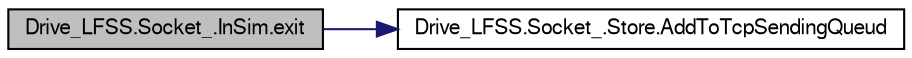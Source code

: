 digraph G
{
  bgcolor="transparent";
  edge [fontname="FreeSans",fontsize=10,labelfontname="FreeSans",labelfontsize=10];
  node [fontname="FreeSans",fontsize=10,shape=record];
  rankdir=LR;
  Node1 [label="Drive_LFSS.Socket_.InSim.exit",height=0.2,width=0.4,color="black", fillcolor="grey75", style="filled" fontcolor="black"];
  Node1 -> Node2 [color="midnightblue",fontsize=10,style="solid",fontname="FreeSans"];
  Node2 [label="Drive_LFSS.Socket_.Store.AddToTcpSendingQueud",height=0.2,width=0.4,color="black",URL="$class_drive___l_f_s_s_1_1_socket___1_1_store.html#892473eb97e22020a492096685e6b427"];
}
